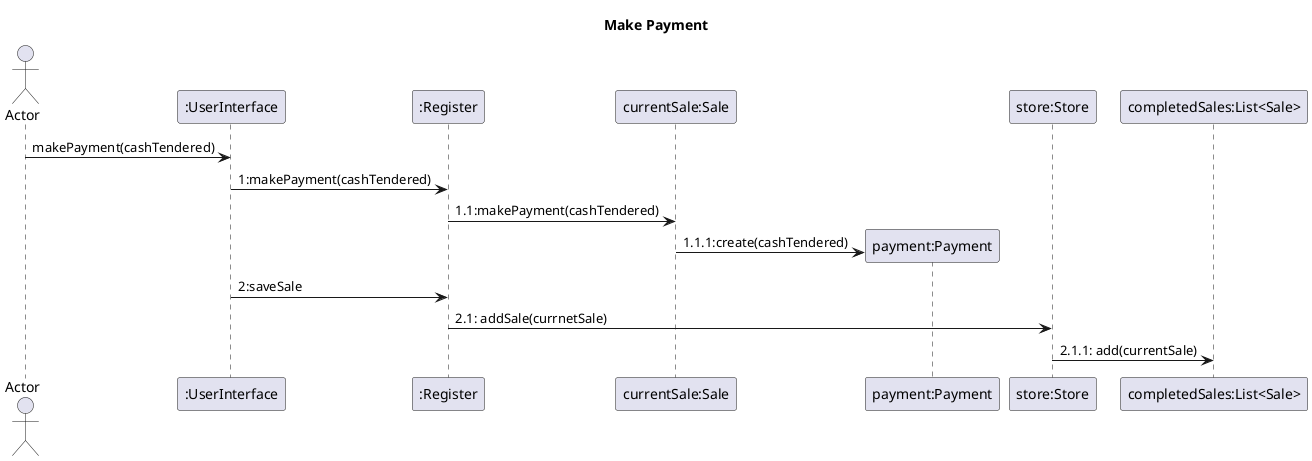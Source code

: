 @startuml
title Make Payment
actor Actor

Actor->":UserInterface":makePayment(cashTendered)

":UserInterface"->":Register":1:makePayment(cashTendered)

":Register"->"currentSale:Sale":1.1:makePayment(cashTendered)

create "payment:Payment"
"currentSale:Sale"->"payment:Payment":1.1.1:create(cashTendered)

":UserInterface"->":Register":2:saveSale

":Register"->"store:Store":2.1: addSale(currnetSale)

"store:Store"->"completedSales:List<Sale>":2.1.1: add(currentSale)

@enduml